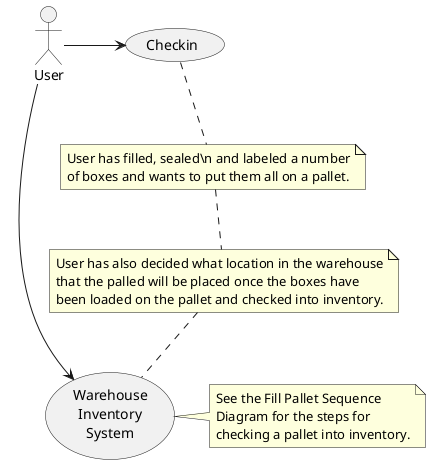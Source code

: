 @startuml
(Warehouse\nInventory\nSystem) as (Use)

User -> (Checkin)
User --> (Use)

note right of (Use)
See the Fill Pallet Sequence
Diagram for the steps for
checking a pallet into inventory.
end note

note as N2
User has filled, sealed\n and labeled a number
of boxes and wants to put them all on a pallet.
end note
(Checkin) .. N2

note as N3
User has also decided what location in the warehouse
that the palled will be placed once the boxes have
been loaded on the pallet and checked into inventory.
end note
N2 .. N3

N3 ..(Use)
@enduml
